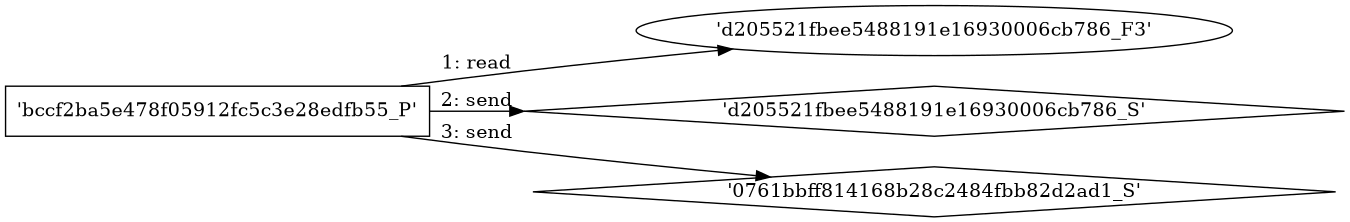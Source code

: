 digraph "D:\Learning\Paper\apt\基于CTI的攻击预警\Dataset\攻击图\ASGfromALLCTI\In which kpyke looks behind the green curtain.dot" {
rankdir="LR"
size="9"
fixedsize="false"
splines="true"
nodesep=0.3
ranksep=0
fontsize=10
overlap="scalexy"
engine= "neato"
	"'d205521fbee5488191e16930006cb786_F3'" [node_type=file shape=ellipse]
	"'bccf2ba5e478f05912fc5c3e28edfb55_P'" [node_type=Process shape=box]
	"'bccf2ba5e478f05912fc5c3e28edfb55_P'" -> "'d205521fbee5488191e16930006cb786_F3'" [label="1: read"]
	"'d205521fbee5488191e16930006cb786_S'" [node_type=Socket shape=diamond]
	"'bccf2ba5e478f05912fc5c3e28edfb55_P'" [node_type=Process shape=box]
	"'bccf2ba5e478f05912fc5c3e28edfb55_P'" -> "'d205521fbee5488191e16930006cb786_S'" [label="2: send"]
	"'0761bbff814168b28c2484fbb82d2ad1_S'" [node_type=Socket shape=diamond]
	"'bccf2ba5e478f05912fc5c3e28edfb55_P'" [node_type=Process shape=box]
	"'bccf2ba5e478f05912fc5c3e28edfb55_P'" -> "'0761bbff814168b28c2484fbb82d2ad1_S'" [label="3: send"]
}
